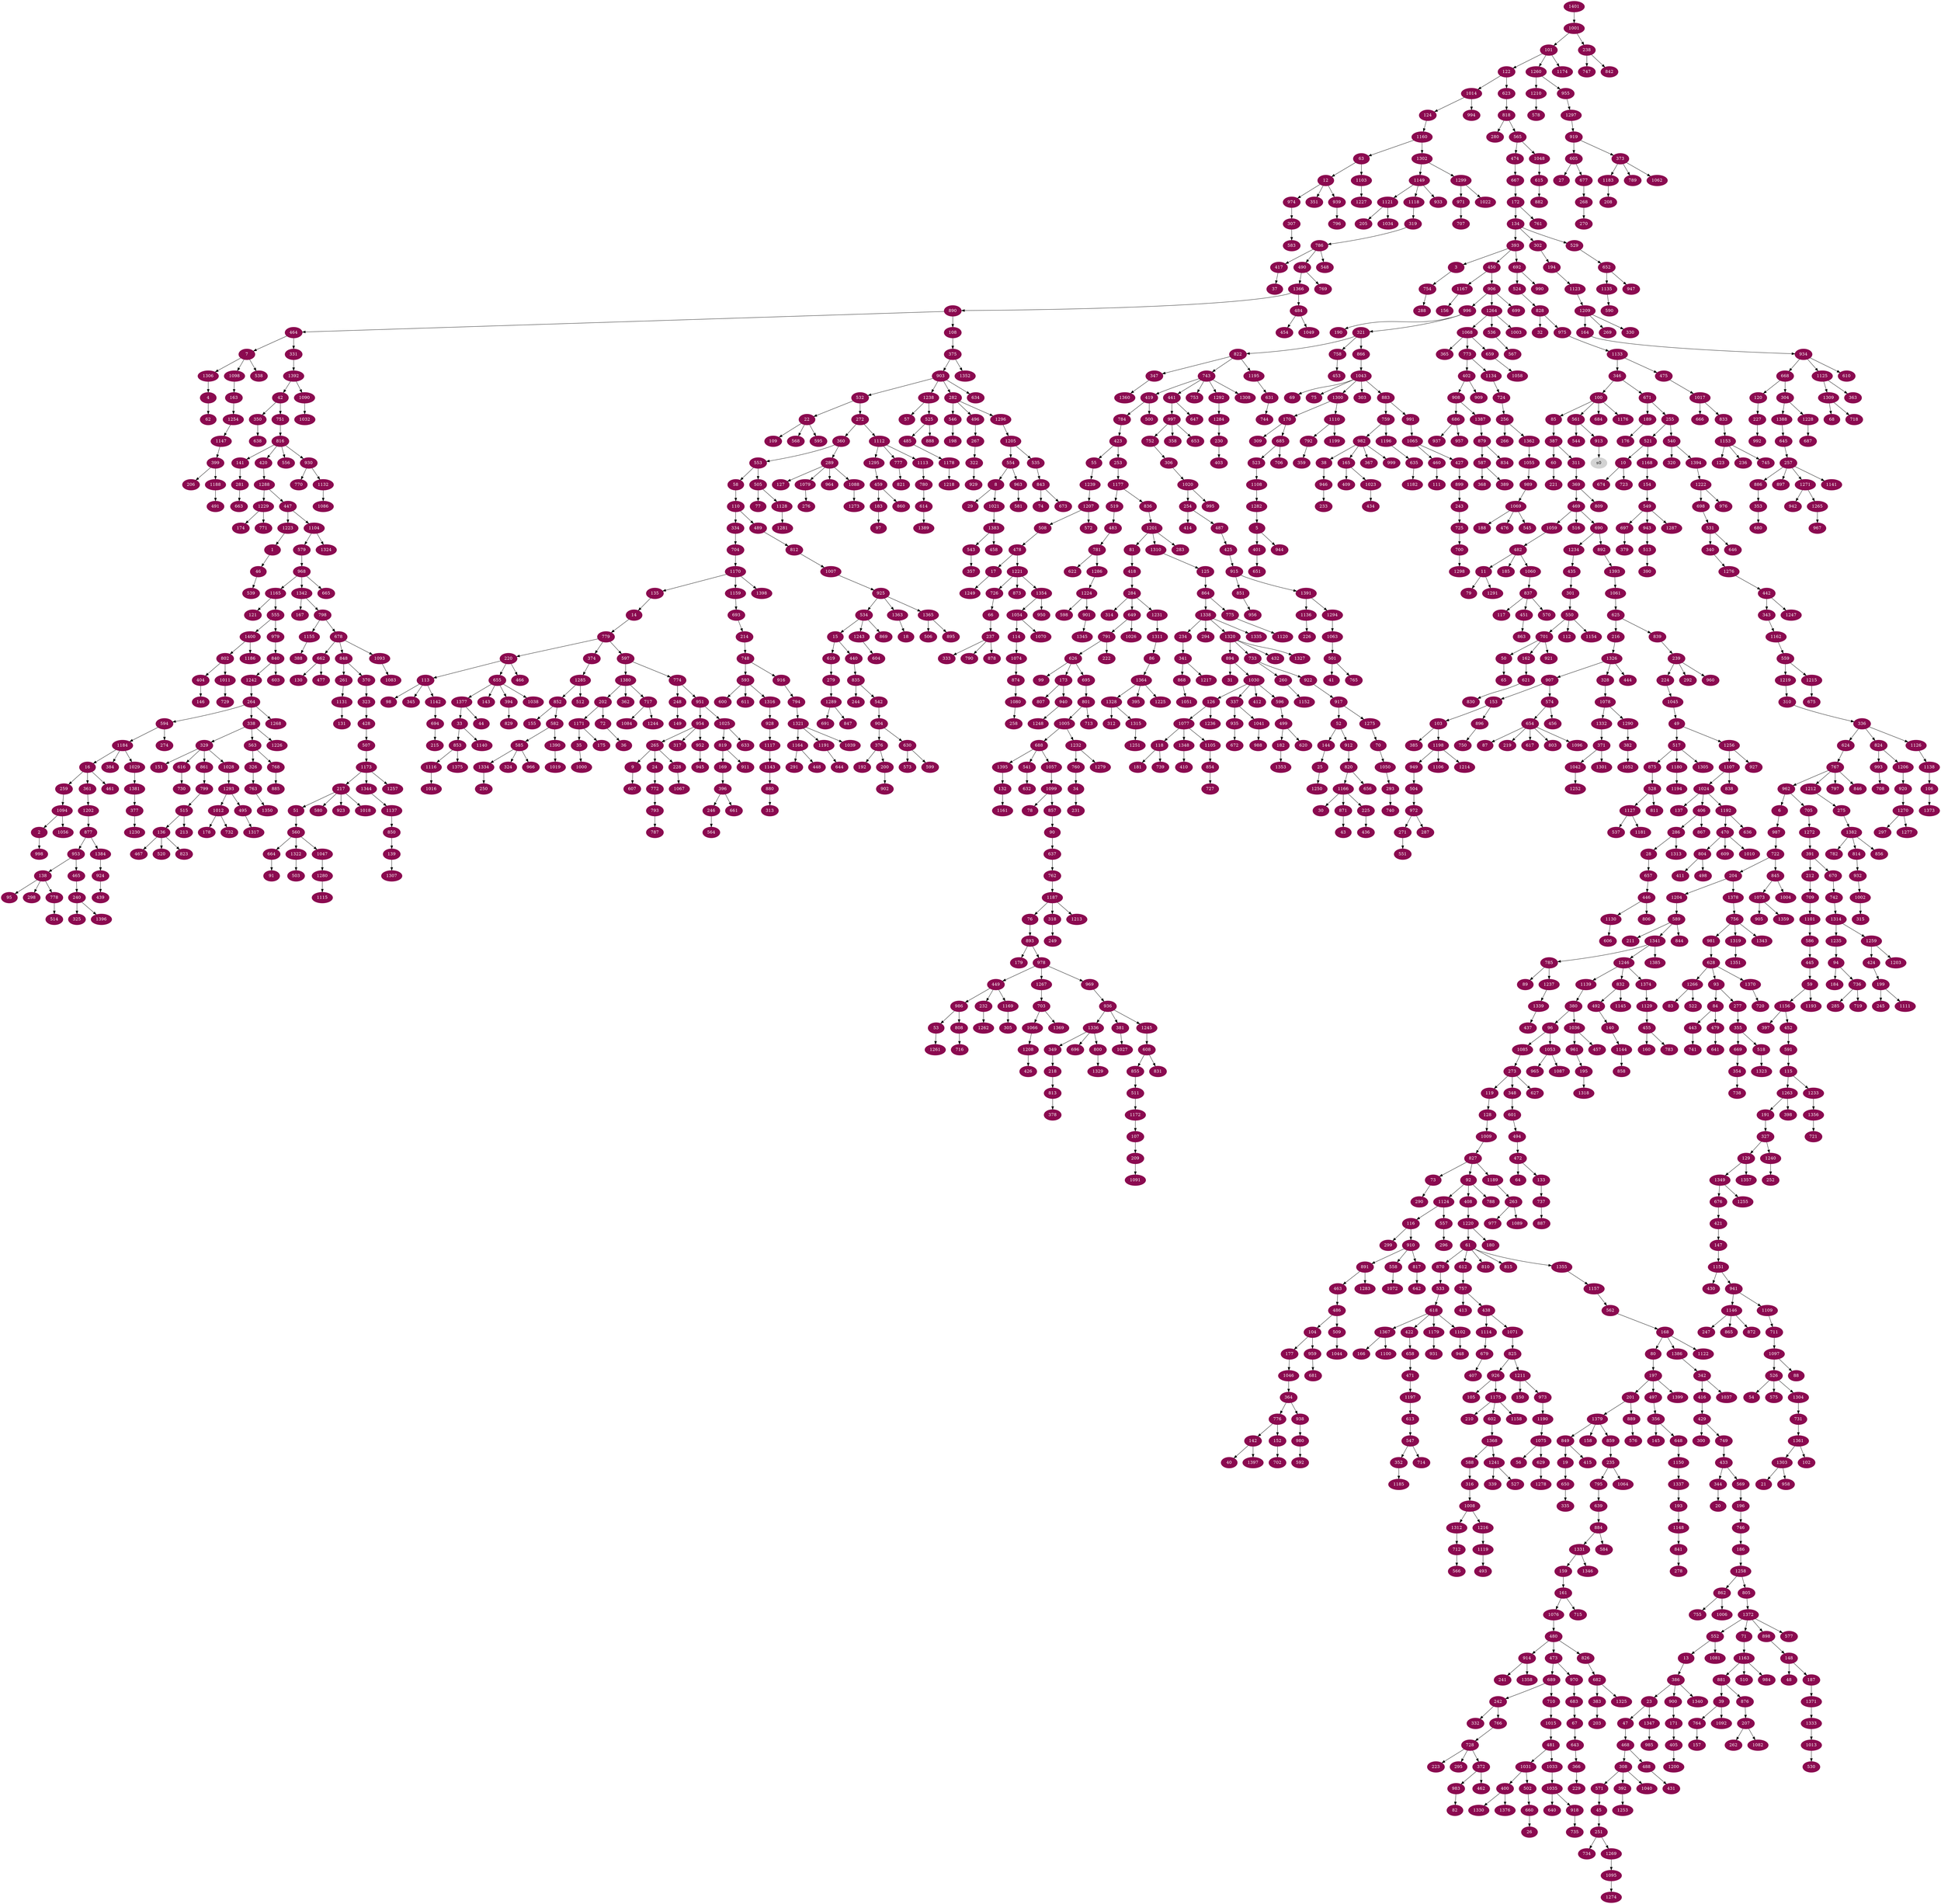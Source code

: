digraph G {
node [color=deeppink4, style=filled, fontcolor=white];
1223 -> 1;
1094 -> 2;
393 -> 3;
1306 -> 4;
1282 -> 5;
962 -> 6;
464 -> 7;
554 -> 8;
265 -> 9;
521 -> 10;
482 -> 11;
63 -> 12;
552 -> 13;
135 -> 14;
534 -> 15;
1184 -> 16;
478 -> 17;
1363 -> 18;
849 -> 19;
344 -> 20;
1303 -> 21;
532 -> 22;
386 -> 23;
265 -> 24;
144 -> 25;
660 -> 26;
605 -> 27;
286 -> 28;
8 -> 29;
1166 -> 30;
894 -> 31;
828 -> 32;
1377 -> 33;
760 -> 34;
1171 -> 35;
72 -> 36;
417 -> 37;
982 -> 38;
881 -> 39;
142 -> 40;
501 -> 41;
1392 -> 42;
871 -> 43;
1377 -> 44;
571 -> 45;
1 -> 46;
23 -> 47;
148 -> 48;
1045 -> 49;
701 -> 50;
217 -> 51;
917 -> 52;
986 -> 53;
526 -> 54;
423 -> 55;
1075 -> 56;
1238 -> 57;
553 -> 58;
445 -> 59;
387 -> 60;
1220 -> 61;
4 -> 62;
1160 -> 63;
472 -> 64;
50 -> 65;
726 -> 66;
683 -> 67;
1309 -> 68;
1043 -> 69;
1275 -> 70;
1372 -> 71;
202 -> 72;
827 -> 73;
843 -> 74;
1043 -> 75;
1187 -> 76;
505 -> 77;
1099 -> 78;
11 -> 79;
168 -> 80;
1201 -> 81;
983 -> 82;
1266 -> 83;
93 -> 84;
100 -> 85;
1311 -> 86;
654 -> 87;
1097 -> 88;
785 -> 89;
857 -> 90;
664 -> 91;
827 -> 92;
628 -> 93;
1235 -> 94;
138 -> 95;
380 -> 96;
183 -> 97;
113 -> 98;
626 -> 99;
346 -> 100;
1001 -> 101;
1361 -> 102;
153 -> 103;
486 -> 104;
926 -> 105;
1138 -> 106;
1172 -> 107;
890 -> 108;
22 -> 109;
58 -> 110;
460 -> 111;
550 -> 112;
220 -> 113;
1054 -> 114;
591 -> 115;
1124 -> 116;
837 -> 117;
1077 -> 118;
273 -> 119;
668 -> 120;
1165 -> 121;
101 -> 122;
1153 -> 123;
1014 -> 124;
1310 -> 125;
1030 -> 126;
289 -> 127;
119 -> 128;
327 -> 129;
662 -> 130;
1131 -> 131;
1395 -> 132;
472 -> 133;
172 -> 134;
1170 -> 135;
515 -> 136;
1024 -> 137;
953 -> 138;
850 -> 139;
492 -> 140;
816 -> 141;
776 -> 142;
655 -> 143;
52 -> 144;
356 -> 145;
404 -> 146;
421 -> 147;
898 -> 148;
248 -> 149;
1211 -> 150;
329 -> 151;
776 -> 152;
907 -> 153;
1168 -> 154;
852 -> 155;
1167 -> 156;
764 -> 157;
1379 -> 158;
1331 -> 159;
455 -> 160;
159 -> 161;
701 -> 162;
1098 -> 163;
1209 -> 164;
982 -> 165;
1367 -> 166;
1342 -> 167;
562 -> 168;
819 -> 169;
1300 -> 170;
900 -> 171;
667 -> 172;
626 -> 173;
1229 -> 174;
1171 -> 175;
189 -> 176;
104 -> 177;
1012 -> 178;
893 -> 179;
1220 -> 180;
118 -> 181;
499 -> 182;
459 -> 183;
94 -> 184;
482 -> 185;
746 -> 186;
148 -> 187;
1069 -> 188;
671 -> 189;
996 -> 190;
1263 -> 191;
376 -> 192;
1337 -> 193;
302 -> 194;
961 -> 195;
569 -> 196;
80 -> 197;
546 -> 198;
424 -> 199;
376 -> 200;
197 -> 201;
1380 -> 202;
383 -> 203;
722 -> 204;
1121 -> 205;
399 -> 206;
876 -> 207;
1183 -> 208;
107 -> 209;
1175 -> 210;
589 -> 211;
391 -> 212;
515 -> 213;
693 -> 214;
694 -> 215;
625 -> 216;
1173 -> 217;
349 -> 218;
654 -> 219;
779 -> 220;
60 -> 221;
791 -> 222;
728 -> 223;
239 -> 224;
1166 -> 225;
1136 -> 226;
120 -> 227;
265 -> 228;
366 -> 229;
1284 -> 230;
34 -> 231;
449 -> 232;
946 -> 233;
1338 -> 234;
859 -> 235;
1153 -> 236;
66 -> 237;
1001 -> 238;
839 -> 239;
465 -> 240;
914 -> 241;
689 -> 242;
899 -> 243;
835 -> 244;
199 -> 245;
396 -> 246;
1146 -> 247;
774 -> 248;
318 -> 249;
1334 -> 250;
45 -> 251;
1240 -> 252;
423 -> 253;
1020 -> 254;
671 -> 255;
724 -> 256;
645 -> 257;
1080 -> 258;
16 -> 259;
733 -> 260;
848 -> 261;
207 -> 262;
1189 -> 263;
1242 -> 264;
954 -> 265;
256 -> 266;
496 -> 267;
677 -> 268;
1209 -> 269;
268 -> 270;
972 -> 271;
532 -> 272;
1085 -> 273;
594 -> 274;
1212 -> 275;
1079 -> 276;
93 -> 277;
841 -> 278;
619 -> 279;
818 -> 280;
141 -> 281;
903 -> 282;
1201 -> 283;
418 -> 284;
736 -> 285;
406 -> 286;
972 -> 287;
754 -> 288;
360 -> 289;
73 -> 290;
1164 -> 291;
239 -> 292;
1050 -> 293;
1338 -> 294;
728 -> 295;
557 -> 296;
1270 -> 297;
138 -> 298;
116 -> 299;
429 -> 300;
435 -> 301;
134 -> 302;
1043 -> 303;
668 -> 304;
1169 -> 305;
752 -> 306;
974 -> 307;
468 -> 308;
170 -> 309;
1219 -> 310;
387 -> 311;
1328 -> 312;
880 -> 313;
284 -> 314;
1002 -> 315;
588 -> 316;
954 -> 317;
1187 -> 318;
1118 -> 319;
540 -> 320;
996 -> 321;
267 -> 322;
370 -> 323;
585 -> 324;
240 -> 325;
563 -> 326;
191 -> 327;
1326 -> 328;
338 -> 329;
1209 -> 330;
464 -> 331;
242 -> 332;
237 -> 333;
110 -> 334;
650 -> 335;
310 -> 336;
1030 -> 337;
264 -> 338;
1241 -> 339;
531 -> 340;
234 -> 341;
1386 -> 342;
442 -> 343;
433 -> 344;
113 -> 345;
1133 -> 346;
822 -> 347;
273 -> 348;
1336 -> 349;
42 -> 350;
12 -> 351;
547 -> 352;
886 -> 353;
669 -> 354;
277 -> 355;
497 -> 356;
543 -> 357;
997 -> 358;
792 -> 359;
272 -> 360;
16 -> 361;
1380 -> 362;
1125 -> 363;
1046 -> 364;
1068 -> 365;
643 -> 366;
982 -> 367;
587 -> 368;
311 -> 369;
848 -> 370;
1332 -> 371;
728 -> 372;
919 -> 373;
779 -> 374;
108 -> 375;
904 -> 376;
1381 -> 377;
813 -> 378;
697 -> 379;
1139 -> 380;
936 -> 381;
1290 -> 382;
682 -> 383;
1184 -> 384;
103 -> 385;
13 -> 386;
85 -> 387;
1155 -> 388;
587 -> 389;
513 -> 390;
1272 -> 391;
308 -> 392;
134 -> 393;
655 -> 394;
1364 -> 395;
169 -> 396;
1156 -> 397;
1263 -> 398;
1147 -> 399;
1031 -> 400;
5 -> 401;
773 -> 402;
230 -> 403;
802 -> 404;
171 -> 405;
1024 -> 406;
679 -> 407;
92 -> 408;
165 -> 409;
1348 -> 410;
804 -> 411;
1030 -> 412;
757 -> 413;
254 -> 414;
849 -> 415;
342 -> 416;
786 -> 417;
81 -> 418;
743 -> 419;
816 -> 420;
676 -> 421;
618 -> 422;
784 -> 423;
1259 -> 424;
487 -> 425;
1208 -> 426;
1065 -> 427;
323 -> 428;
416 -> 429;
1151 -> 430;
488 -> 431;
1320 -> 432;
749 -> 433;
1023 -> 434;
1234 -> 435;
225 -> 436;
1339 -> 437;
757 -> 438;
924 -> 439;
15 -> 440;
743 -> 441;
1276 -> 442;
84 -> 443;
1326 -> 444;
586 -> 445;
657 -> 446;
1288 -> 447;
1164 -> 448;
978 -> 449;
393 -> 450;
837 -> 451;
1156 -> 452;
758 -> 453;
484 -> 454;
1129 -> 455;
574 -> 456;
1036 -> 457;
1383 -> 458;
1295 -> 459;
1065 -> 460;
16 -> 461;
372 -> 462;
891 -> 463;
890 -> 464;
953 -> 465;
220 -> 466;
136 -> 467;
47 -> 468;
369 -> 469;
1192 -> 470;
658 -> 471;
494 -> 472;
480 -> 473;
565 -> 474;
1133 -> 475;
1069 -> 476;
662 -> 477;
508 -> 478;
84 -> 479;
1076 -> 480;
1015 -> 481;
1059 -> 482;
519 -> 483;
1366 -> 484;
525 -> 485;
463 -> 486;
254 -> 487;
468 -> 488;
110 -> 489;
786 -> 490;
1188 -> 491;
832 -> 492;
1119 -> 493;
601 -> 494;
1293 -> 495;
282 -> 496;
197 -> 497;
804 -> 498;
596 -> 499;
419 -> 500;
1063 -> 501;
1031 -> 502;
1322 -> 503;
949 -> 504;
553 -> 505;
1365 -> 506;
428 -> 507;
1207 -> 508;
486 -> 509;
1163 -> 510;
855 -> 511;
1285 -> 512;
943 -> 513;
778 -> 514;
799 -> 515;
469 -> 516;
49 -> 517;
355 -> 518;
1177 -> 519;
136 -> 520;
255 -> 521;
1266 -> 522;
685 -> 523;
692 -> 524;
1238 -> 525;
1097 -> 526;
1241 -> 527;
875 -> 528;
134 -> 529;
1013 -> 530;
698 -> 531;
903 -> 532;
870 -> 533;
925 -> 534;
1205 -> 535;
1264 -> 536;
1127 -> 537;
7 -> 538;
46 -> 539;
255 -> 540;
688 -> 541;
835 -> 542;
1383 -> 543;
561 -> 544;
1069 -> 545;
282 -> 546;
613 -> 547;
786 -> 548;
154 -> 549;
301 -> 550;
271 -> 551;
1372 -> 552;
360 -> 553;
1205 -> 554;
1165 -> 555;
816 -> 556;
1124 -> 557;
910 -> 558;
1162 -> 559;
51 -> 560;
100 -> 561;
1157 -> 562;
338 -> 563;
246 -> 564;
818 -> 565;
712 -> 566;
536 -> 567;
22 -> 568;
433 -> 569;
837 -> 570;
308 -> 571;
1207 -> 572;
630 -> 573;
907 -> 574;
526 -> 575;
889 -> 576;
1372 -> 577;
1210 -> 578;
1104 -> 579;
217 -> 580;
963 -> 581;
852 -> 582;
307 -> 583;
884 -> 584;
582 -> 585;
1101 -> 586;
879 -> 587;
1368 -> 588;
1204 -> 589;
1135 -> 590;
452 -> 591;
980 -> 592;
748 -> 593;
264 -> 594;
22 -> 595;
1030 -> 596;
779 -> 597;
1224 -> 598;
630 -> 599;
593 -> 600;
348 -> 601;
1175 -> 602;
840 -> 603;
1243 -> 604;
919 -> 605;
1130 -> 606;
9 -> 607;
1245 -> 608;
470 -> 609;
934 -> 610;
593 -> 611;
61 -> 612;
1197 -> 613;
780 -> 614;
1048 -> 615;
329 -> 616;
654 -> 617;
533 -> 618;
15 -> 619;
499 -> 620;
162 -> 621;
781 -> 622;
122 -> 623;
336 -> 624;
1061 -> 625;
791 -> 626;
273 -> 627;
981 -> 628;
1075 -> 629;
904 -> 630;
1195 -> 631;
541 -> 632;
1025 -> 633;
903 -> 634;
1196 -> 635;
1192 -> 636;
90 -> 637;
350 -> 638;
795 -> 639;
1035 -> 640;
479 -> 641;
817 -> 642;
67 -> 643;
1191 -> 644;
1388 -> 645;
531 -> 646;
441 -> 647;
356 -> 648;
284 -> 649;
19 -> 650;
401 -> 651;
529 -> 652;
997 -> 653;
574 -> 654;
220 -> 655;
820 -> 656;
28 -> 657;
422 -> 658;
1068 -> 659;
502 -> 660;
396 -> 661;
678 -> 662;
281 -> 663;
560 -> 664;
968 -> 665;
1017 -> 666;
474 -> 667;
934 -> 668;
355 -> 669;
391 -> 670;
346 -> 671;
935 -> 672;
843 -> 673;
10 -> 674;
1215 -> 675;
1349 -> 676;
605 -> 677;
798 -> 678;
1114 -> 679;
353 -> 680;
959 -> 681;
826 -> 682;
970 -> 683;
100 -> 684;
170 -> 685;
908 -> 686;
1228 -> 687;
1005 -> 688;
473 -> 689;
469 -> 690;
1289 -> 691;
393 -> 692;
1159 -> 693;
1142 -> 694;
626 -> 695;
1336 -> 696;
549 -> 697;
1222 -> 698;
906 -> 699;
725 -> 700;
550 -> 701;
152 -> 702;
1267 -> 703;
334 -> 704;
962 -> 705;
685 -> 706;
971 -> 707;
993 -> 708;
212 -> 709;
689 -> 710;
1109 -> 711;
1312 -> 712;
801 -> 713;
547 -> 714;
161 -> 715;
808 -> 716;
1380 -> 717;
1309 -> 718;
736 -> 719;
1370 -> 720;
1356 -> 721;
987 -> 722;
10 -> 723;
1134 -> 724;
243 -> 725;
1221 -> 726;
854 -> 727;
766 -> 728;
1011 -> 729;
616 -> 730;
1304 -> 731;
1012 -> 732;
1320 -> 733;
251 -> 734;
918 -> 735;
94 -> 736;
133 -> 737;
354 -> 738;
118 -> 739;
293 -> 740;
443 -> 741;
670 -> 742;
822 -> 743;
631 -> 744;
1153 -> 745;
196 -> 746;
238 -> 747;
214 -> 748;
429 -> 749;
896 -> 750;
42 -> 751;
997 -> 752;
743 -> 753;
3 -> 754;
862 -> 755;
1378 -> 756;
612 -> 757;
321 -> 758;
883 -> 759;
1232 -> 760;
172 -> 761;
637 -> 762;
326 -> 763;
39 -> 764;
501 -> 765;
242 -> 766;
624 -> 767;
563 -> 768;
490 -> 769;
930 -> 770;
1229 -> 771;
24 -> 772;
1068 -> 773;
597 -> 774;
864 -> 775;
364 -> 776;
1112 -> 777;
138 -> 778;
14 -> 779;
1113 -> 780;
483 -> 781;
1382 -> 782;
455 -> 783;
419 -> 784;
1341 -> 785;
319 -> 786;
793 -> 787;
92 -> 788;
373 -> 789;
237 -> 790;
649 -> 791;
1110 -> 792;
772 -> 793;
916 -> 794;
235 -> 795;
939 -> 796;
767 -> 797;
1342 -> 798;
861 -> 799;
1336 -> 800;
695 -> 801;
1400 -> 802;
654 -> 803;
470 -> 804;
1258 -> 805;
446 -> 806;
173 -> 807;
986 -> 808;
369 -> 809;
61 -> 810;
528 -> 811;
489 -> 812;
218 -> 813;
1382 -> 814;
61 -> 815;
751 -> 816;
910 -> 817;
623 -> 818;
1025 -> 819;
912 -> 820;
777 -> 821;
321 -> 822;
136 -> 823;
336 -> 824;
1071 -> 825;
480 -> 826;
1009 -> 827;
524 -> 828;
394 -> 829;
621 -> 830;
608 -> 831;
1246 -> 832;
1017 -> 833;
879 -> 834;
440 -> 835;
1177 -> 836;
1060 -> 837;
1107 -> 838;
625 -> 839;
979 -> 840;
1148 -> 841;
238 -> 842;
535 -> 843;
589 -> 844;
722 -> 845;
767 -> 846;
1289 -> 847;
678 -> 848;
1379 -> 849;
1137 -> 850;
915 -> 851;
1285 -> 852;
33 -> 853;
1105 -> 854;
608 -> 855;
1382 -> 856;
1099 -> 857;
1144 -> 858;
1379 -> 859;
459 -> 860;
329 -> 861;
1258 -> 862;
451 -> 863;
125 -> 864;
1146 -> 865;
321 -> 866;
406 -> 867;
341 -> 868;
534 -> 869;
61 -> 870;
1166 -> 871;
1146 -> 872;
1221 -> 873;
1074 -> 874;
517 -> 875;
881 -> 876;
1202 -> 877;
237 -> 878;
1387 -> 879;
1143 -> 880;
1163 -> 881;
615 -> 882;
1043 -> 883;
639 -> 884;
768 -> 885;
257 -> 886;
737 -> 887;
525 -> 888;
201 -> 889;
1366 -> 890;
910 -> 891;
690 -> 892;
76 -> 893;
1320 -> 894;
1365 -> 895;
153 -> 896;
257 -> 897;
1372 -> 898;
427 -> 899;
386 -> 900;
1224 -> 901;
200 -> 902;
375 -> 903;
542 -> 904;
1073 -> 905;
450 -> 906;
1326 -> 907;
402 -> 908;
402 -> 909;
116 -> 910;
819 -> 911;
52 -> 912;
561 -> 913;
480 -> 914;
425 -> 915;
748 -> 916;
922 -> 917;
1035 -> 918;
1297 -> 919;
1206 -> 920;
701 -> 921;
733 -> 922;
217 -> 923;
1384 -> 924;
1007 -> 925;
825 -> 926;
1256 -> 927;
1316 -> 928;
322 -> 929;
816 -> 930;
1179 -> 931;
814 -> 932;
1149 -> 933;
164 -> 934;
337 -> 935;
969 -> 936;
686 -> 937;
364 -> 938;
12 -> 939;
173 -> 940;
1151 -> 941;
1271 -> 942;
549 -> 943;
5 -> 944;
952 -> 945;
38 -> 946;
652 -> 947;
1102 -> 948;
1198 -> 949;
1354 -> 950;
774 -> 951;
954 -> 952;
877 -> 953;
951 -> 954;
1260 -> 955;
851 -> 956;
686 -> 957;
1303 -> 958;
104 -> 959;
239 -> 960;
1036 -> 961;
767 -> 962;
554 -> 963;
289 -> 964;
1053 -> 965;
585 -> 966;
1265 -> 967;
579 -> 968;
978 -> 969;
473 -> 970;
1299 -> 971;
504 -> 972;
1211 -> 973;
12 -> 974;
828 -> 975;
1222 -> 976;
263 -> 977;
893 -> 978;
555 -> 979;
938 -> 980;
756 -> 981;
759 -> 982;
372 -> 983;
1163 -> 984;
1347 -> 985;
449 -> 986;
6 -> 987;
1041 -> 988;
1055 -> 989;
692 -> 990;
883 -> 991;
227 -> 992;
824 -> 993;
1014 -> 994;
1020 -> 995;
906 -> 996;
441 -> 997;
2 -> 998;
982 -> 999;
35 -> 1000;
1401 -> 1001;
932 -> 1002;
1264 -> 1003;
845 -> 1004;
801 -> 1005;
862 -> 1006;
812 -> 1007;
316 -> 1008;
128 -> 1009;
470 -> 1010;
802 -> 1011;
1293 -> 1012;
1333 -> 1013;
122 -> 1014;
710 -> 1015;
1116 -> 1016;
475 -> 1017;
217 -> 1018;
1390 -> 1019;
306 -> 1020;
8 -> 1021;
1299 -> 1022;
165 -> 1023;
1107 -> 1024;
951 -> 1025;
649 -> 1026;
381 -> 1027;
329 -> 1028;
1184 -> 1029;
894 -> 1030;
481 -> 1031;
1090 -> 1032;
481 -> 1033;
1121 -> 1034;
1033 -> 1035;
380 -> 1036;
342 -> 1037;
655 -> 1038;
1321 -> 1039;
308 -> 1040;
337 -> 1041;
371 -> 1042;
866 -> 1043;
509 -> 1044;
224 -> 1045;
177 -> 1046;
560 -> 1047;
565 -> 1048;
484 -> 1049;
70 -> 1050;
868 -> 1051;
382 -> 1052;
96 -> 1053;
1354 -> 1054;
1362 -> 1055;
1094 -> 1056;
688 -> 1057;
659 -> 1058;
469 -> 1059;
482 -> 1060;
1393 -> 1061;
373 -> 1062;
1294 -> 1063;
235 -> 1064;
991 -> 1065;
703 -> 1066;
228 -> 1067;
1264 -> 1068;
989 -> 1069;
1054 -> 1070;
438 -> 1071;
558 -> 1072;
845 -> 1073;
114 -> 1074;
1190 -> 1075;
161 -> 1076;
126 -> 1077;
328 -> 1078;
289 -> 1079;
874 -> 1080;
552 -> 1081;
207 -> 1082;
1093 -> 1083;
717 -> 1084;
96 -> 1085;
1132 -> 1086;
1053 -> 1087;
289 -> 1088;
263 -> 1089;
1392 -> 1090;
209 -> 1091;
39 -> 1092;
678 -> 1093;
259 -> 1094;
1269 -> 1095;
654 -> 1096;
711 -> 1097;
7 -> 1098;
1057 -> 1099;
1367 -> 1100;
709 -> 1101;
618 -> 1102;
63 -> 1103;
447 -> 1104;
1077 -> 1105;
1198 -> 1106;
1256 -> 1107;
523 -> 1108;
941 -> 1109;
1300 -> 1110;
199 -> 1111;
272 -> 1112;
1112 -> 1113;
438 -> 1114;
1280 -> 1115;
853 -> 1116;
928 -> 1117;
1149 -> 1118;
1216 -> 1119;
775 -> 1120;
1149 -> 1121;
168 -> 1122;
194 -> 1123;
92 -> 1124;
934 -> 1125;
336 -> 1126;
528 -> 1127;
505 -> 1128;
1374 -> 1129;
446 -> 1130;
261 -> 1131;
930 -> 1132;
975 -> 1133;
773 -> 1134;
652 -> 1135;
1391 -> 1136;
1344 -> 1137;
1126 -> 1138;
1246 -> 1139;
33 -> 1140;
257 -> 1141;
113 -> 1142;
1117 -> 1143;
140 -> 1144;
832 -> 1145;
941 -> 1146;
1254 -> 1147;
193 -> 1148;
1302 -> 1149;
648 -> 1150;
147 -> 1151;
260 -> 1152;
833 -> 1153;
550 -> 1154;
798 -> 1155;
59 -> 1156;
1355 -> 1157;
1175 -> 1158;
1170 -> 1159;
124 -> 1160;
132 -> 1161;
343 -> 1162;
71 -> 1163;
1321 -> 1164;
968 -> 1165;
820 -> 1166;
450 -> 1167;
521 -> 1168;
449 -> 1169;
704 -> 1170;
202 -> 1171;
511 -> 1172;
507 -> 1173;
101 -> 1174;
926 -> 1175;
100 -> 1176;
253 -> 1177;
485 -> 1178;
618 -> 1179;
517 -> 1180;
1127 -> 1181;
635 -> 1182;
373 -> 1183;
594 -> 1184;
352 -> 1185;
1400 -> 1186;
762 -> 1187;
399 -> 1188;
827 -> 1189;
973 -> 1190;
1321 -> 1191;
1024 -> 1192;
59 -> 1193;
1180 -> 1194;
822 -> 1195;
759 -> 1196;
471 -> 1197;
103 -> 1198;
1110 -> 1199;
405 -> 1200;
836 -> 1201;
361 -> 1202;
1259 -> 1203;
204 -> 1204;
1296 -> 1205;
824 -> 1206;
1239 -> 1207;
1066 -> 1208;
1123 -> 1209;
1260 -> 1210;
825 -> 1211;
767 -> 1212;
1187 -> 1213;
1198 -> 1214;
559 -> 1215;
1008 -> 1216;
341 -> 1217;
1178 -> 1218;
559 -> 1219;
408 -> 1220;
478 -> 1221;
1394 -> 1222;
447 -> 1223;
1286 -> 1224;
1364 -> 1225;
338 -> 1226;
1103 -> 1227;
304 -> 1228;
1288 -> 1229;
377 -> 1230;
284 -> 1231;
1005 -> 1232;
115 -> 1233;
690 -> 1234;
1314 -> 1235;
126 -> 1236;
785 -> 1237;
903 -> 1238;
55 -> 1239;
327 -> 1240;
1368 -> 1241;
840 -> 1242;
534 -> 1243;
717 -> 1244;
936 -> 1245;
1341 -> 1246;
442 -> 1247;
940 -> 1248;
17 -> 1249;
25 -> 1250;
1315 -> 1251;
1042 -> 1252;
392 -> 1253;
163 -> 1254;
1349 -> 1255;
49 -> 1256;
1173 -> 1257;
186 -> 1258;
1314 -> 1259;
101 -> 1260;
53 -> 1261;
232 -> 1262;
115 -> 1263;
906 -> 1264;
1271 -> 1265;
628 -> 1266;
978 -> 1267;
264 -> 1268;
251 -> 1269;
920 -> 1270;
257 -> 1271;
705 -> 1272;
1088 -> 1273;
1095 -> 1274;
917 -> 1275;
340 -> 1276;
1270 -> 1277;
629 -> 1278;
1232 -> 1279;
1047 -> 1280;
1128 -> 1281;
1108 -> 1282;
891 -> 1283;
1292 -> 1284;
374 -> 1285;
781 -> 1286;
549 -> 1287;
420 -> 1288;
279 -> 1289;
1078 -> 1290;
11 -> 1291;
743 -> 1292;
1028 -> 1293;
1391 -> 1294;
1112 -> 1295;
282 -> 1296;
955 -> 1297;
700 -> 1298;
1302 -> 1299;
1043 -> 1300;
371 -> 1301;
1160 -> 1302;
1361 -> 1303;
526 -> 1304;
517 -> 1305;
7 -> 1306;
139 -> 1307;
743 -> 1308;
1125 -> 1309;
1201 -> 1310;
1231 -> 1311;
1008 -> 1312;
286 -> 1313;
742 -> 1314;
1328 -> 1315;
593 -> 1316;
495 -> 1317;
195 -> 1318;
756 -> 1319;
1338 -> 1320;
794 -> 1321;
560 -> 1322;
518 -> 1323;
1104 -> 1324;
682 -> 1325;
216 -> 1326;
1320 -> 1327;
1364 -> 1328;
800 -> 1329;
400 -> 1330;
884 -> 1331;
1078 -> 1332;
1371 -> 1333;
585 -> 1334;
1338 -> 1335;
936 -> 1336;
1150 -> 1337;
864 -> 1338;
1237 -> 1339;
386 -> 1340;
589 -> 1341;
968 -> 1342;
756 -> 1343;
1173 -> 1344;
901 -> 1345;
1331 -> 1346;
23 -> 1347;
1077 -> 1348;
129 -> 1349;
763 -> 1350;
1319 -> 1351;
375 -> 1352;
182 -> 1353;
1221 -> 1354;
61 -> 1355;
1233 -> 1356;
129 -> 1357;
914 -> 1358;
1073 -> 1359;
347 -> 1360;
731 -> 1361;
256 -> 1362;
925 -> 1363;
86 -> 1364;
925 -> 1365;
490 -> 1366;
618 -> 1367;
602 -> 1368;
703 -> 1369;
628 -> 1370;
187 -> 1371;
805 -> 1372;
106 -> 1373;
1246 -> 1374;
853 -> 1375;
400 -> 1376;
655 -> 1377;
204 -> 1378;
201 -> 1379;
597 -> 1380;
1029 -> 1381;
275 -> 1382;
1021 -> 1383;
877 -> 1384;
1341 -> 1385;
168 -> 1386;
908 -> 1387;
304 -> 1388;
614 -> 1389;
582 -> 1390;
915 -> 1391;
331 -> 1392;
892 -> 1393;
540 -> 1394;
688 -> 1395;
240 -> 1396;
142 -> 1397;
1170 -> 1398;
197 -> 1399;
555 -> 1400;
node [color=lightgrey, style=filled, fontcolor=black];
913 -> s0;
}
